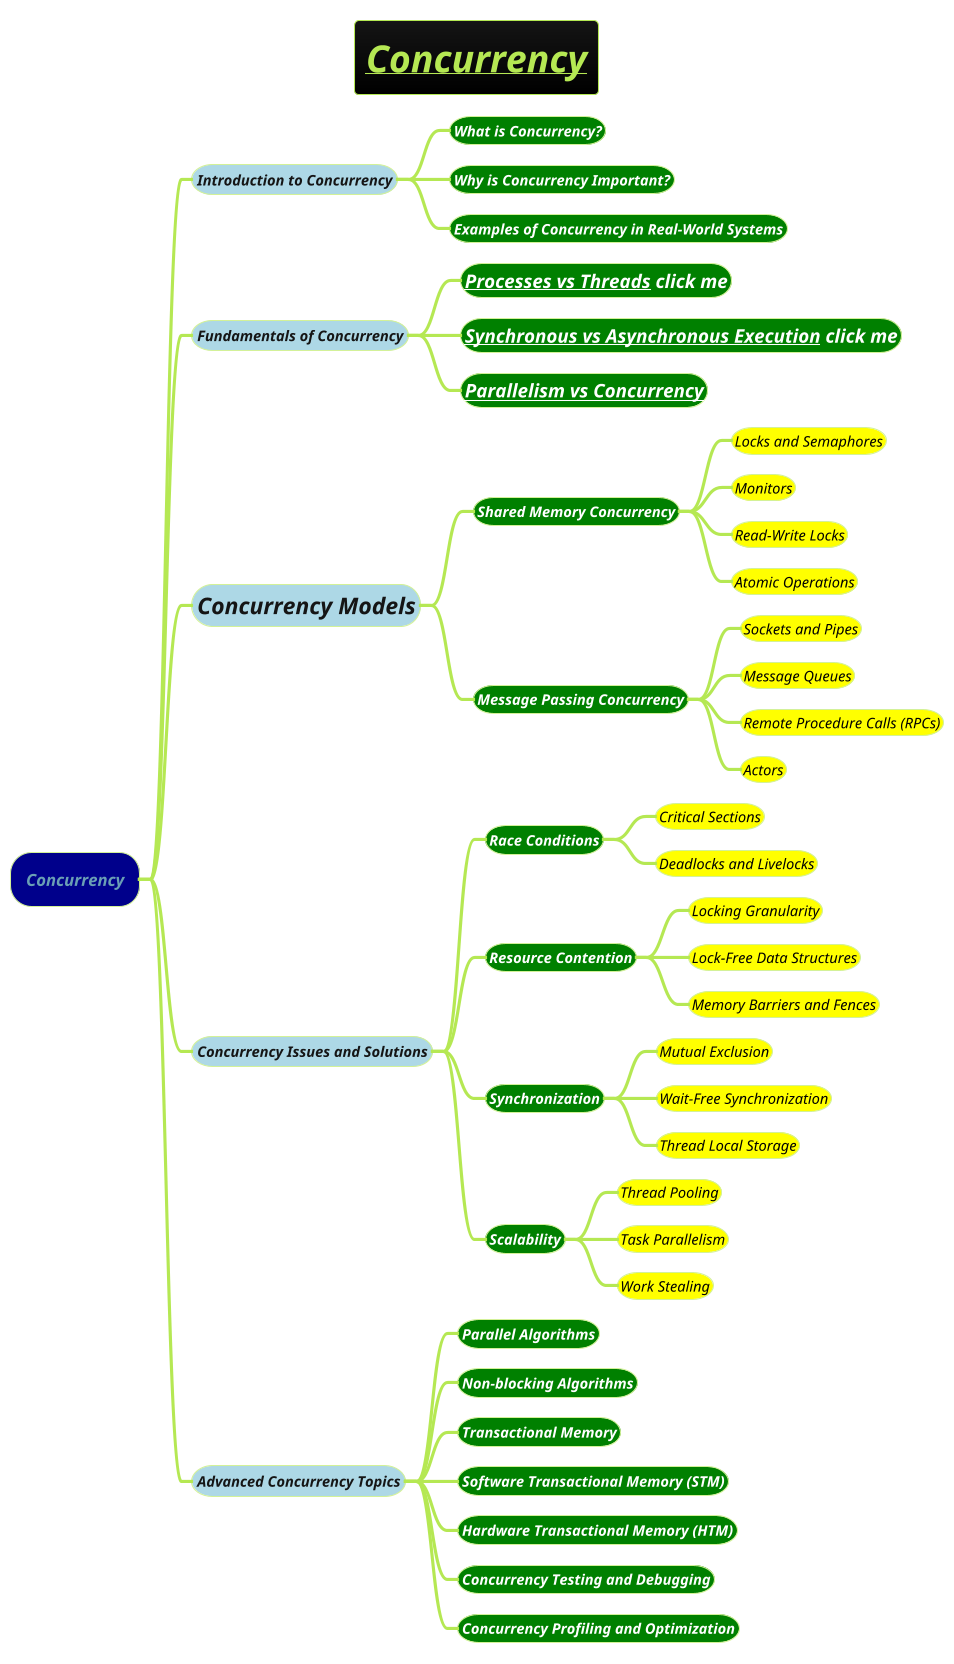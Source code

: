 @startmindmap
title =<i><b><u>Concurrency
!theme hacker

*[#darkblue] <i>Concurrency
**[#lightblue] <i><color #blac><size:14>Introduction to Concurrency
***[#green] <b><i><color #white><size:14>What is Concurrency?
***[#green] <b><i><color #white><size:14>Why is Concurrency Important?
***[#green] <b><i><color #white><size:14>Examples of Concurrency in Real-World Systems
**[#lightblue] <i><color #blac><size:14>Fundamentals of Concurrency
***[#green] <b><i><color #white><size:18>[[docs/3-programming-languages/Venkat-Subramaniam/Threads.puml Processes vs Threads]] click me
***[#green] <b><i><color #white><size:18>[[docs/3-programming-languages/Venkat-Subramaniam/gif/synchronous-vs-asynchronous.adoc Synchronous vs Asynchronous Execution]] click me
***[#green] <b><i><color #white><size:18>[[docs/3-programming-languages/Venkat-Subramaniam/gif/Multi-threading-vs-Multi-processing-programming.adoc Parallelism vs Concurrency]]
**[#lightblue] <i><color #blac><size:22>Concurrency Models
***[#green] <b><i><color #white><size:14>Shared Memory Concurrency
****[#yellow] <i><color #black><size:14>Locks and Semaphores
****[#yellow] <i><color #black><size:14>Monitors
****[#yellow] <i><color #black><size:14>Read-Write Locks
****[#yellow] <i><color #black><size:14>Atomic Operations
***[#green] <b><i><color #white><size:14>Message Passing Concurrency
****[#yellow] <i><color #black><size:14>Sockets and Pipes
****[#yellow] <i><color #black><size:14>Message Queues
****[#yellow] <i><color #black><size:14>Remote Procedure Calls (RPCs)
****[#yellow] <i><color #black><size:14>Actors
**[#lightblue] <i><color #blac><size:14>Concurrency Issues and Solutions
***[#green] <b><i><color #white><size:14>Race Conditions
****[#yellow] <i><color #black><size:14>Critical Sections
****[#yellow] <i><color #black><size:14>Deadlocks and Livelocks
***[#green] <b><i><color #white><size:14>Resource Contention
****[#yellow] <i><color #black><size:14>Locking Granularity
****[#yellow] <i><color #black><size:14>Lock-Free Data Structures
****[#yellow] <i><color #black><size:14>Memory Barriers and Fences
***[#green] <b><i><color #white><size:14>Synchronization
****[#yellow] <i><color #black><size:14>Mutual Exclusion
****[#yellow] <i><color #black><size:14>Wait-Free Synchronization
****[#yellow] <i><color #black><size:14>Thread Local Storage
***[#green] <b><i><color #white><size:14>Scalability
****[#yellow] <i><color #black><size:14>Thread Pooling
****[#yellow] <i><color #black><size:14>Task Parallelism
****[#yellow] <i><color #black><size:14>Work Stealing
**[#lightblue] <i><color #blac><size:14>Advanced Concurrency Topics
***[#green] <b><i><color #white><size:14>Parallel Algorithms
***[#green] <b><i><color #white><size:14>Non-blocking Algorithms
***[#green] <b><i><color #white><size:14>Transactional Memory
***[#green] <b><i><color #white><size:14>Software Transactional Memory (STM)
***[#green] <b><i><color #white><size:14>Hardware Transactional Memory (HTM)
***[#green] <b><i><color #white><size:14>Concurrency Testing and Debugging
***[#green] <b><i><color #white><size:14>Concurrency Profiling and Optimization
@endmindmap
